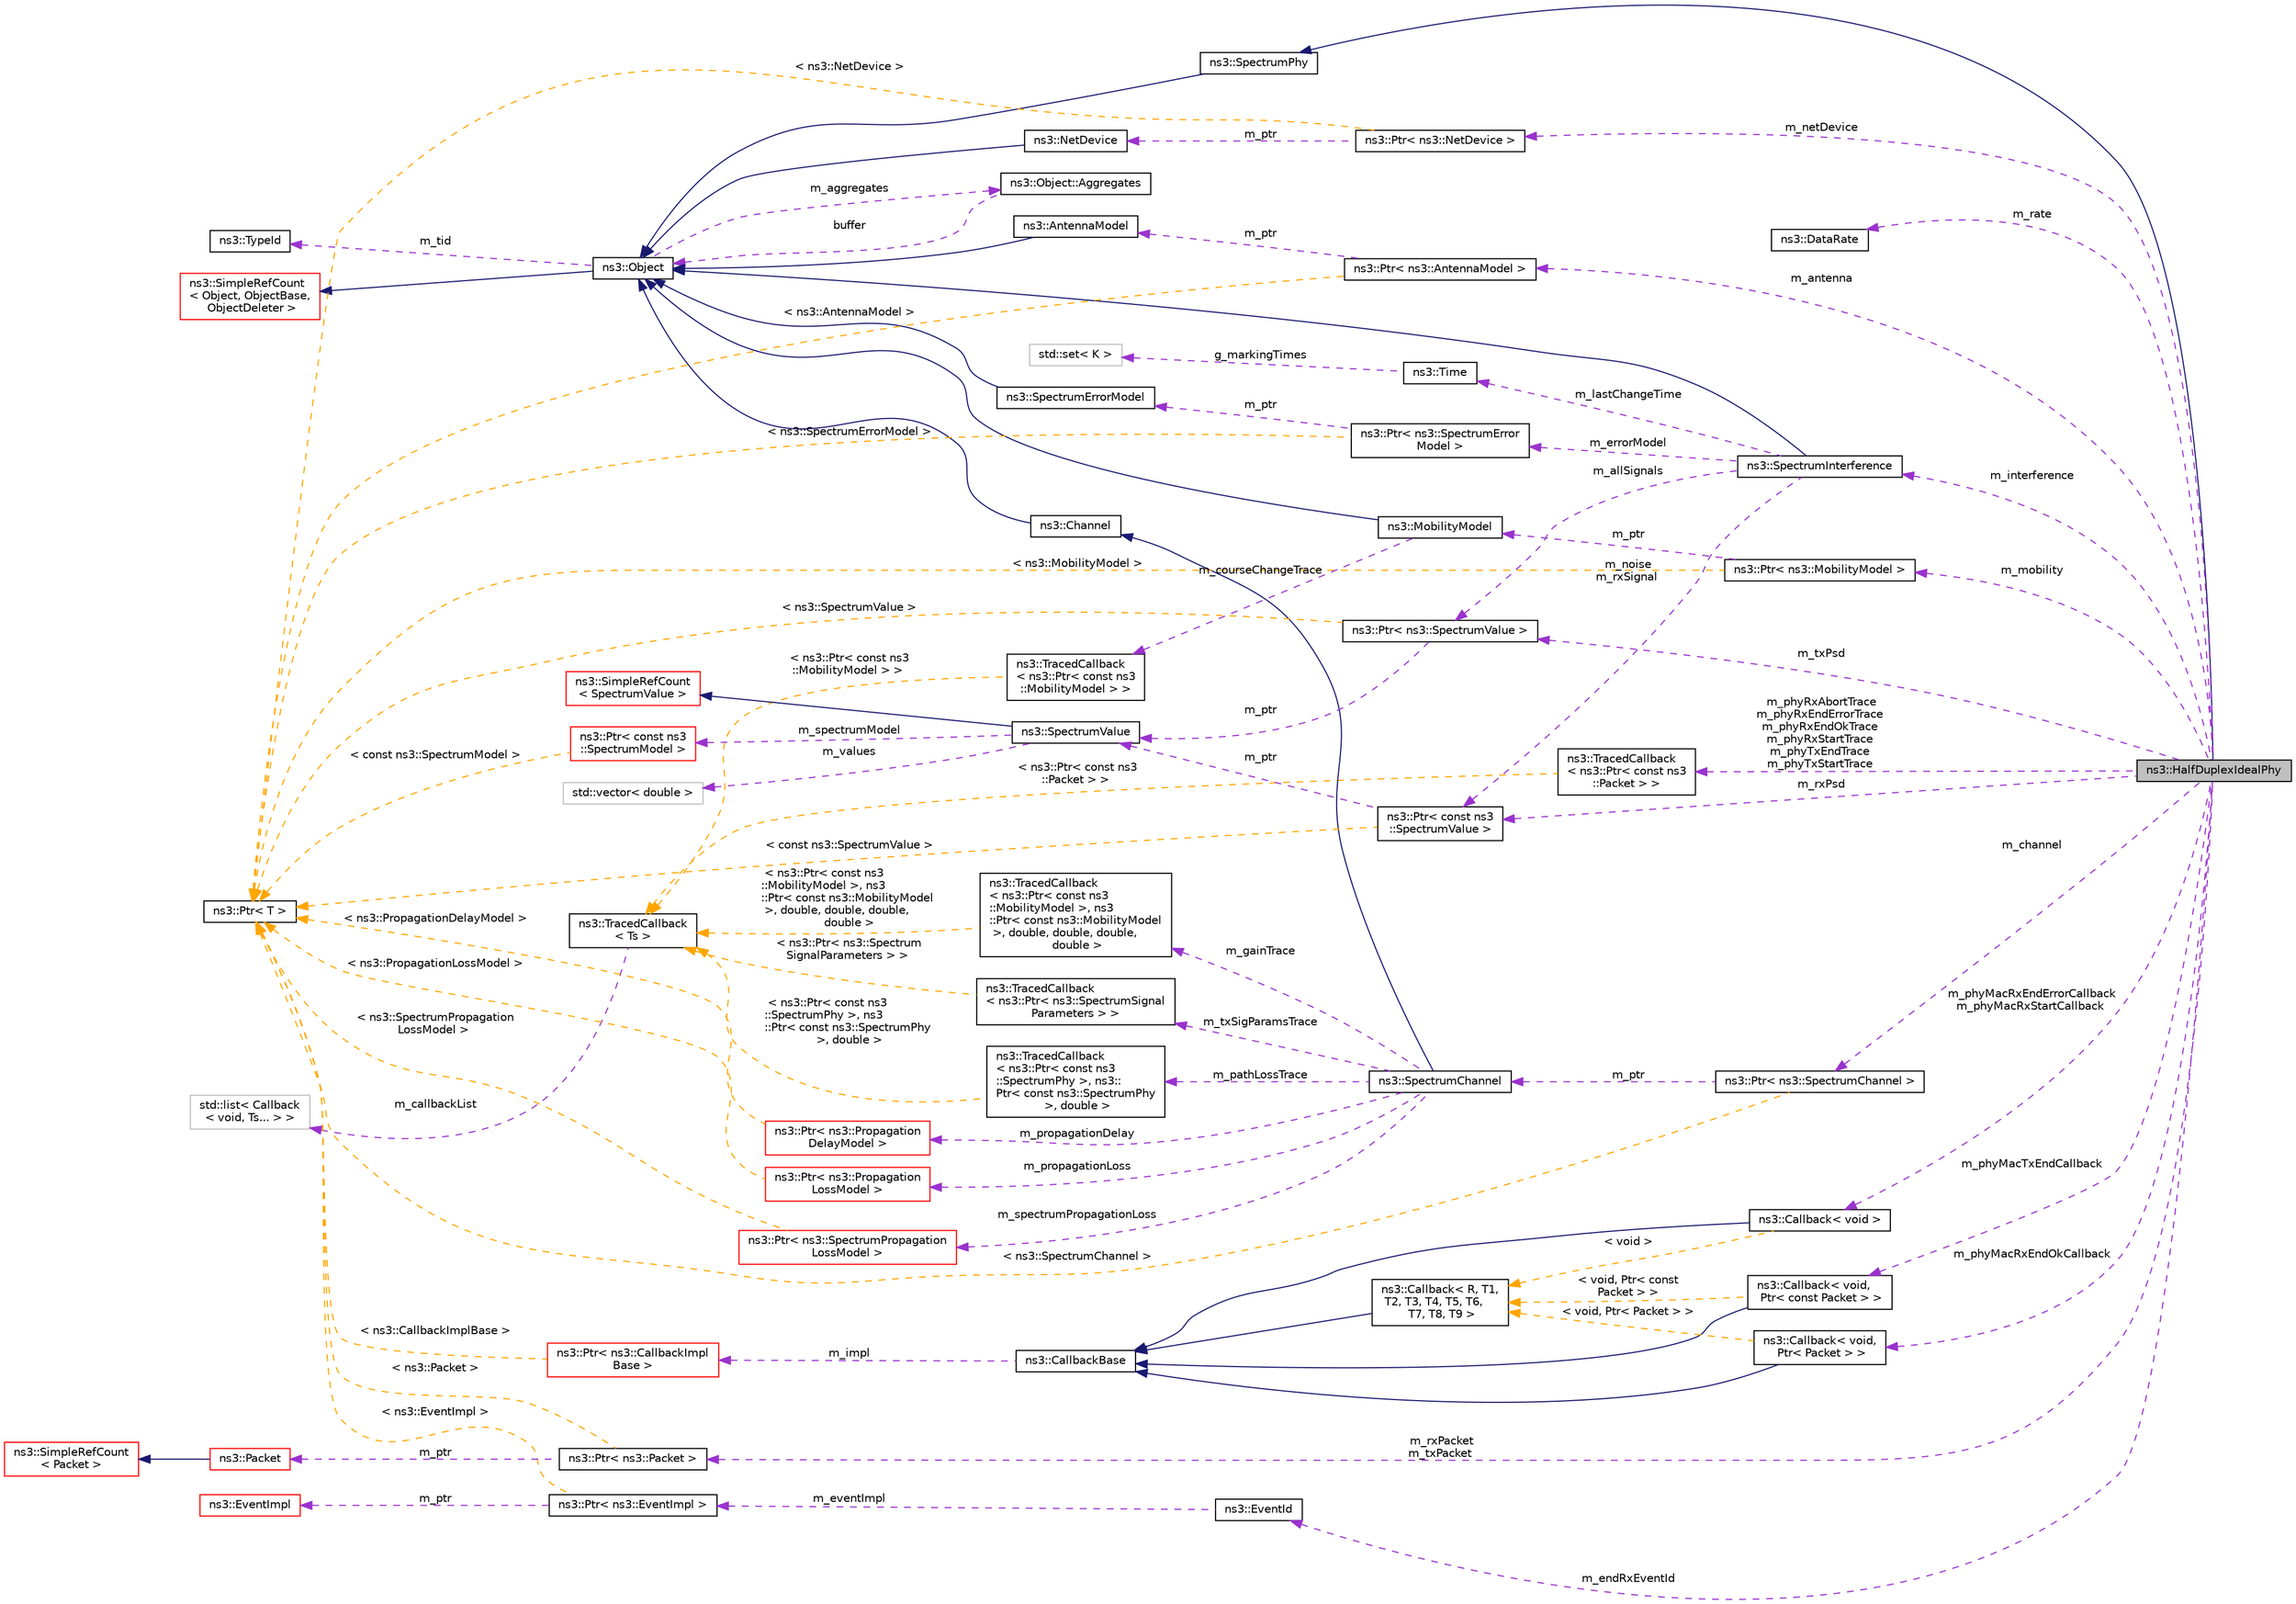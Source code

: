 digraph "ns3::HalfDuplexIdealPhy"
{
 // LATEX_PDF_SIZE
  edge [fontname="Helvetica",fontsize="10",labelfontname="Helvetica",labelfontsize="10"];
  node [fontname="Helvetica",fontsize="10",shape=record];
  rankdir="LR";
  Node1 [label="ns3::HalfDuplexIdealPhy",height=0.2,width=0.4,color="black", fillcolor="grey75", style="filled", fontcolor="black",tooltip="This PHY layer implementation realizes an ideal OFDM PHY which transmits half-duplex (i...."];
  Node2 -> Node1 [dir="back",color="midnightblue",fontsize="10",style="solid",fontname="Helvetica"];
  Node2 [label="ns3::SpectrumPhy",height=0.2,width=0.4,color="black", fillcolor="white", style="filled",URL="$classns3_1_1_spectrum_phy.html",tooltip="Abstract base class for Spectrum-aware PHY layers."];
  Node3 -> Node2 [dir="back",color="midnightblue",fontsize="10",style="solid",fontname="Helvetica"];
  Node3 [label="ns3::Object",height=0.2,width=0.4,color="black", fillcolor="white", style="filled",URL="$classns3_1_1_object.html",tooltip="A base class which provides memory management and object aggregation."];
  Node4 -> Node3 [dir="back",color="midnightblue",fontsize="10",style="solid",fontname="Helvetica"];
  Node4 [label="ns3::SimpleRefCount\l\< Object, ObjectBase,\l ObjectDeleter \>",height=0.2,width=0.4,color="red", fillcolor="white", style="filled",URL="$classns3_1_1_simple_ref_count.html",tooltip=" "];
  Node8 -> Node3 [dir="back",color="darkorchid3",fontsize="10",style="dashed",label=" m_tid" ,fontname="Helvetica"];
  Node8 [label="ns3::TypeId",height=0.2,width=0.4,color="black", fillcolor="white", style="filled",URL="$classns3_1_1_type_id.html",tooltip="a unique identifier for an interface."];
  Node9 -> Node3 [dir="back",color="darkorchid3",fontsize="10",style="dashed",label=" m_aggregates" ,fontname="Helvetica"];
  Node9 [label="ns3::Object::Aggregates",height=0.2,width=0.4,color="black", fillcolor="white", style="filled",URL="$structns3_1_1_object_1_1_aggregates.html",tooltip="The list of Objects aggregated to this one."];
  Node3 -> Node9 [dir="back",color="darkorchid3",fontsize="10",style="dashed",label=" buffer" ,fontname="Helvetica"];
  Node10 -> Node1 [dir="back",color="darkorchid3",fontsize="10",style="dashed",label=" m_phyRxAbortTrace\nm_phyRxEndErrorTrace\nm_phyRxEndOkTrace\nm_phyRxStartTrace\nm_phyTxEndTrace\nm_phyTxStartTrace" ,fontname="Helvetica"];
  Node10 [label="ns3::TracedCallback\l\< ns3::Ptr\< const ns3\l::Packet \> \>",height=0.2,width=0.4,color="black", fillcolor="white", style="filled",URL="$classns3_1_1_traced_callback.html",tooltip=" "];
  Node11 -> Node10 [dir="back",color="orange",fontsize="10",style="dashed",label=" \< ns3::Ptr\< const ns3\l::Packet \> \>" ,fontname="Helvetica"];
  Node11 [label="ns3::TracedCallback\l\< Ts \>",height=0.2,width=0.4,color="black", fillcolor="white", style="filled",URL="$classns3_1_1_traced_callback.html",tooltip="Forward calls to a chain of Callback."];
  Node12 -> Node11 [dir="back",color="darkorchid3",fontsize="10",style="dashed",label=" m_callbackList" ,fontname="Helvetica"];
  Node12 [label="std::list\< Callback\l\< void, Ts... \> \>",height=0.2,width=0.4,color="grey75", fillcolor="white", style="filled",tooltip=" "];
  Node22 -> Node1 [dir="back",color="darkorchid3",fontsize="10",style="dashed",label=" m_rate" ,fontname="Helvetica"];
  Node22 [label="ns3::DataRate",height=0.2,width=0.4,color="black", fillcolor="white", style="filled",URL="$classns3_1_1_data_rate.html",tooltip="Class for representing data rates."];
  Node23 -> Node1 [dir="back",color="darkorchid3",fontsize="10",style="dashed",label=" m_channel" ,fontname="Helvetica"];
  Node23 [label="ns3::Ptr\< ns3::SpectrumChannel \>",height=0.2,width=0.4,color="black", fillcolor="white", style="filled",URL="$classns3_1_1_ptr.html",tooltip=" "];
  Node24 -> Node23 [dir="back",color="darkorchid3",fontsize="10",style="dashed",label=" m_ptr" ,fontname="Helvetica"];
  Node24 [label="ns3::SpectrumChannel",height=0.2,width=0.4,color="black", fillcolor="white", style="filled",URL="$classns3_1_1_spectrum_channel.html",tooltip="Defines the interface for spectrum-aware channel implementations."];
  Node25 -> Node24 [dir="back",color="midnightblue",fontsize="10",style="solid",fontname="Helvetica"];
  Node25 [label="ns3::Channel",height=0.2,width=0.4,color="black", fillcolor="white", style="filled",URL="$classns3_1_1_channel.html",tooltip="Abstract Channel Base Class."];
  Node3 -> Node25 [dir="back",color="midnightblue",fontsize="10",style="solid",fontname="Helvetica"];
  Node26 -> Node24 [dir="back",color="darkorchid3",fontsize="10",style="dashed",label=" m_spectrumPropagationLoss" ,fontname="Helvetica"];
  Node26 [label="ns3::Ptr\< ns3::SpectrumPropagation\lLossModel \>",height=0.2,width=0.4,color="red", fillcolor="white", style="filled",URL="$classns3_1_1_ptr.html",tooltip=" "];
  Node18 -> Node26 [dir="back",color="orange",fontsize="10",style="dashed",label=" \< ns3::SpectrumPropagation\lLossModel \>" ,fontname="Helvetica"];
  Node18 [label="ns3::Ptr\< T \>",height=0.2,width=0.4,color="black", fillcolor="white", style="filled",URL="$classns3_1_1_ptr.html",tooltip="Smart pointer class similar to boost::intrusive_ptr."];
  Node28 -> Node24 [dir="back",color="darkorchid3",fontsize="10",style="dashed",label=" m_pathLossTrace" ,fontname="Helvetica"];
  Node28 [label="ns3::TracedCallback\l\< ns3::Ptr\< const ns3\l::SpectrumPhy \>, ns3::\lPtr\< const ns3::SpectrumPhy\l \>, double \>",height=0.2,width=0.4,color="black", fillcolor="white", style="filled",URL="$classns3_1_1_traced_callback.html",tooltip=" "];
  Node11 -> Node28 [dir="back",color="orange",fontsize="10",style="dashed",label=" \< ns3::Ptr\< const ns3\l::SpectrumPhy \>, ns3\l::Ptr\< const ns3::SpectrumPhy\l \>, double \>" ,fontname="Helvetica"];
  Node29 -> Node24 [dir="back",color="darkorchid3",fontsize="10",style="dashed",label=" m_propagationDelay" ,fontname="Helvetica"];
  Node29 [label="ns3::Ptr\< ns3::Propagation\lDelayModel \>",height=0.2,width=0.4,color="red", fillcolor="white", style="filled",URL="$classns3_1_1_ptr.html",tooltip=" "];
  Node18 -> Node29 [dir="back",color="orange",fontsize="10",style="dashed",label=" \< ns3::PropagationDelayModel \>" ,fontname="Helvetica"];
  Node31 -> Node24 [dir="back",color="darkorchid3",fontsize="10",style="dashed",label=" m_propagationLoss" ,fontname="Helvetica"];
  Node31 [label="ns3::Ptr\< ns3::Propagation\lLossModel \>",height=0.2,width=0.4,color="red", fillcolor="white", style="filled",URL="$classns3_1_1_ptr.html",tooltip=" "];
  Node18 -> Node31 [dir="back",color="orange",fontsize="10",style="dashed",label=" \< ns3::PropagationLossModel \>" ,fontname="Helvetica"];
  Node33 -> Node24 [dir="back",color="darkorchid3",fontsize="10",style="dashed",label=" m_gainTrace" ,fontname="Helvetica"];
  Node33 [label="ns3::TracedCallback\l\< ns3::Ptr\< const ns3\l::MobilityModel \>, ns3\l::Ptr\< const ns3::MobilityModel\l \>, double, double, double,\l double \>",height=0.2,width=0.4,color="black", fillcolor="white", style="filled",URL="$classns3_1_1_traced_callback.html",tooltip=" "];
  Node11 -> Node33 [dir="back",color="orange",fontsize="10",style="dashed",label=" \< ns3::Ptr\< const ns3\l::MobilityModel \>, ns3\l::Ptr\< const ns3::MobilityModel\l \>, double, double, double,\l double \>" ,fontname="Helvetica"];
  Node34 -> Node24 [dir="back",color="darkorchid3",fontsize="10",style="dashed",label=" m_txSigParamsTrace" ,fontname="Helvetica"];
  Node34 [label="ns3::TracedCallback\l\< ns3::Ptr\< ns3::SpectrumSignal\lParameters \> \>",height=0.2,width=0.4,color="black", fillcolor="white", style="filled",URL="$classns3_1_1_traced_callback.html",tooltip=" "];
  Node11 -> Node34 [dir="back",color="orange",fontsize="10",style="dashed",label=" \< ns3::Ptr\< ns3::Spectrum\lSignalParameters \> \>" ,fontname="Helvetica"];
  Node18 -> Node23 [dir="back",color="orange",fontsize="10",style="dashed",label=" \< ns3::SpectrumChannel \>" ,fontname="Helvetica"];
  Node35 -> Node1 [dir="back",color="darkorchid3",fontsize="10",style="dashed",label=" m_mobility" ,fontname="Helvetica"];
  Node35 [label="ns3::Ptr\< ns3::MobilityModel \>",height=0.2,width=0.4,color="black", fillcolor="white", style="filled",URL="$classns3_1_1_ptr.html",tooltip=" "];
  Node36 -> Node35 [dir="back",color="darkorchid3",fontsize="10",style="dashed",label=" m_ptr" ,fontname="Helvetica"];
  Node36 [label="ns3::MobilityModel",height=0.2,width=0.4,color="black", fillcolor="white", style="filled",URL="$classns3_1_1_mobility_model.html",tooltip="Keep track of the current position and velocity of an object."];
  Node3 -> Node36 [dir="back",color="midnightblue",fontsize="10",style="solid",fontname="Helvetica"];
  Node37 -> Node36 [dir="back",color="darkorchid3",fontsize="10",style="dashed",label=" m_courseChangeTrace" ,fontname="Helvetica"];
  Node37 [label="ns3::TracedCallback\l\< ns3::Ptr\< const ns3\l::MobilityModel \> \>",height=0.2,width=0.4,color="black", fillcolor="white", style="filled",URL="$classns3_1_1_traced_callback.html",tooltip=" "];
  Node11 -> Node37 [dir="back",color="orange",fontsize="10",style="dashed",label=" \< ns3::Ptr\< const ns3\l::MobilityModel \> \>" ,fontname="Helvetica"];
  Node18 -> Node35 [dir="back",color="orange",fontsize="10",style="dashed",label=" \< ns3::MobilityModel \>" ,fontname="Helvetica"];
  Node38 -> Node1 [dir="back",color="darkorchid3",fontsize="10",style="dashed",label=" m_antenna" ,fontname="Helvetica"];
  Node38 [label="ns3::Ptr\< ns3::AntennaModel \>",height=0.2,width=0.4,color="black", fillcolor="white", style="filled",URL="$classns3_1_1_ptr.html",tooltip=" "];
  Node39 -> Node38 [dir="back",color="darkorchid3",fontsize="10",style="dashed",label=" m_ptr" ,fontname="Helvetica"];
  Node39 [label="ns3::AntennaModel",height=0.2,width=0.4,color="black", fillcolor="white", style="filled",URL="$classns3_1_1_antenna_model.html",tooltip="interface for antenna radiation pattern models"];
  Node3 -> Node39 [dir="back",color="midnightblue",fontsize="10",style="solid",fontname="Helvetica"];
  Node18 -> Node38 [dir="back",color="orange",fontsize="10",style="dashed",label=" \< ns3::AntennaModel \>" ,fontname="Helvetica"];
  Node40 -> Node1 [dir="back",color="darkorchid3",fontsize="10",style="dashed",label=" m_endRxEventId" ,fontname="Helvetica"];
  Node40 [label="ns3::EventId",height=0.2,width=0.4,color="black", fillcolor="white", style="filled",URL="$classns3_1_1_event_id.html",tooltip="An identifier for simulation events."];
  Node41 -> Node40 [dir="back",color="darkorchid3",fontsize="10",style="dashed",label=" m_eventImpl" ,fontname="Helvetica"];
  Node41 [label="ns3::Ptr\< ns3::EventImpl \>",height=0.2,width=0.4,color="black", fillcolor="white", style="filled",URL="$classns3_1_1_ptr.html",tooltip=" "];
  Node42 -> Node41 [dir="back",color="darkorchid3",fontsize="10",style="dashed",label=" m_ptr" ,fontname="Helvetica"];
  Node42 [label="ns3::EventImpl",height=0.2,width=0.4,color="red", fillcolor="white", style="filled",URL="$classns3_1_1_event_impl.html",tooltip="A simulation event."];
  Node18 -> Node41 [dir="back",color="orange",fontsize="10",style="dashed",label=" \< ns3::EventImpl \>" ,fontname="Helvetica"];
  Node44 -> Node1 [dir="back",color="darkorchid3",fontsize="10",style="dashed",label=" m_interference" ,fontname="Helvetica"];
  Node44 [label="ns3::SpectrumInterference",height=0.2,width=0.4,color="black", fillcolor="white", style="filled",URL="$classns3_1_1_spectrum_interference.html",tooltip="This class implements a gaussian interference model, i.e., all incoming signals are added to the tota..."];
  Node3 -> Node44 [dir="back",color="midnightblue",fontsize="10",style="solid",fontname="Helvetica"];
  Node45 -> Node44 [dir="back",color="darkorchid3",fontsize="10",style="dashed",label=" m_lastChangeTime" ,fontname="Helvetica"];
  Node45 [label="ns3::Time",height=0.2,width=0.4,color="black", fillcolor="white", style="filled",URL="$classns3_1_1_time.html",tooltip="Simulation virtual time values and global simulation resolution."];
  Node46 -> Node45 [dir="back",color="darkorchid3",fontsize="10",style="dashed",label=" g_markingTimes" ,fontname="Helvetica"];
  Node46 [label="std::set\< K \>",height=0.2,width=0.4,color="grey75", fillcolor="white", style="filled",tooltip=" "];
  Node48 -> Node44 [dir="back",color="darkorchid3",fontsize="10",style="dashed",label=" m_noise\nm_rxSignal" ,fontname="Helvetica"];
  Node48 [label="ns3::Ptr\< const ns3\l::SpectrumValue \>",height=0.2,width=0.4,color="black", fillcolor="white", style="filled",URL="$classns3_1_1_ptr.html",tooltip=" "];
  Node49 -> Node48 [dir="back",color="darkorchid3",fontsize="10",style="dashed",label=" m_ptr" ,fontname="Helvetica"];
  Node49 [label="ns3::SpectrumValue",height=0.2,width=0.4,color="black", fillcolor="white", style="filled",URL="$classns3_1_1_spectrum_value.html",tooltip="Set of values corresponding to a given SpectrumModel."];
  Node50 -> Node49 [dir="back",color="midnightblue",fontsize="10",style="solid",fontname="Helvetica"];
  Node50 [label="ns3::SimpleRefCount\l\< SpectrumValue \>",height=0.2,width=0.4,color="red", fillcolor="white", style="filled",URL="$classns3_1_1_simple_ref_count.html",tooltip=" "];
  Node51 -> Node49 [dir="back",color="darkorchid3",fontsize="10",style="dashed",label=" m_spectrumModel" ,fontname="Helvetica"];
  Node51 [label="ns3::Ptr\< const ns3\l::SpectrumModel \>",height=0.2,width=0.4,color="red", fillcolor="white", style="filled",URL="$classns3_1_1_ptr.html",tooltip=" "];
  Node18 -> Node51 [dir="back",color="orange",fontsize="10",style="dashed",label=" \< const ns3::SpectrumModel \>" ,fontname="Helvetica"];
  Node57 -> Node49 [dir="back",color="darkorchid3",fontsize="10",style="dashed",label=" m_values" ,fontname="Helvetica"];
  Node57 [label="std::vector\< double \>",height=0.2,width=0.4,color="grey75", fillcolor="white", style="filled",tooltip=" "];
  Node18 -> Node48 [dir="back",color="orange",fontsize="10",style="dashed",label=" \< const ns3::SpectrumValue \>" ,fontname="Helvetica"];
  Node58 -> Node44 [dir="back",color="darkorchid3",fontsize="10",style="dashed",label=" m_allSignals" ,fontname="Helvetica"];
  Node58 [label="ns3::Ptr\< ns3::SpectrumValue \>",height=0.2,width=0.4,color="black", fillcolor="white", style="filled",URL="$classns3_1_1_ptr.html",tooltip=" "];
  Node49 -> Node58 [dir="back",color="darkorchid3",fontsize="10",style="dashed",label=" m_ptr" ,fontname="Helvetica"];
  Node18 -> Node58 [dir="back",color="orange",fontsize="10",style="dashed",label=" \< ns3::SpectrumValue \>" ,fontname="Helvetica"];
  Node59 -> Node44 [dir="back",color="darkorchid3",fontsize="10",style="dashed",label=" m_errorModel" ,fontname="Helvetica"];
  Node59 [label="ns3::Ptr\< ns3::SpectrumError\lModel \>",height=0.2,width=0.4,color="black", fillcolor="white", style="filled",URL="$classns3_1_1_ptr.html",tooltip=" "];
  Node60 -> Node59 [dir="back",color="darkorchid3",fontsize="10",style="dashed",label=" m_ptr" ,fontname="Helvetica"];
  Node60 [label="ns3::SpectrumErrorModel",height=0.2,width=0.4,color="black", fillcolor="white", style="filled",URL="$classns3_1_1_spectrum_error_model.html",tooltip="Introspection did not find any typical Config paths."];
  Node3 -> Node60 [dir="back",color="midnightblue",fontsize="10",style="solid",fontname="Helvetica"];
  Node18 -> Node59 [dir="back",color="orange",fontsize="10",style="dashed",label=" \< ns3::SpectrumErrorModel \>" ,fontname="Helvetica"];
  Node61 -> Node1 [dir="back",color="darkorchid3",fontsize="10",style="dashed",label=" m_netDevice" ,fontname="Helvetica"];
  Node61 [label="ns3::Ptr\< ns3::NetDevice \>",height=0.2,width=0.4,color="black", fillcolor="white", style="filled",URL="$classns3_1_1_ptr.html",tooltip=" "];
  Node62 -> Node61 [dir="back",color="darkorchid3",fontsize="10",style="dashed",label=" m_ptr" ,fontname="Helvetica"];
  Node62 [label="ns3::NetDevice",height=0.2,width=0.4,color="black", fillcolor="white", style="filled",URL="$classns3_1_1_net_device.html",tooltip="Network layer to device interface."];
  Node3 -> Node62 [dir="back",color="midnightblue",fontsize="10",style="solid",fontname="Helvetica"];
  Node18 -> Node61 [dir="back",color="orange",fontsize="10",style="dashed",label=" \< ns3::NetDevice \>" ,fontname="Helvetica"];
  Node48 -> Node1 [dir="back",color="darkorchid3",fontsize="10",style="dashed",label=" m_rxPsd" ,fontname="Helvetica"];
  Node63 -> Node1 [dir="back",color="darkorchid3",fontsize="10",style="dashed",label=" m_phyMacRxEndErrorCallback\nm_phyMacRxStartCallback" ,fontname="Helvetica"];
  Node63 [label="ns3::Callback\< void \>",height=0.2,width=0.4,color="black", fillcolor="white", style="filled",URL="$classns3_1_1_callback.html",tooltip=" "];
  Node14 -> Node63 [dir="back",color="midnightblue",fontsize="10",style="solid",fontname="Helvetica"];
  Node14 [label="ns3::CallbackBase",height=0.2,width=0.4,color="black", fillcolor="white", style="filled",URL="$classns3_1_1_callback_base.html",tooltip="Base class for Callback class."];
  Node15 -> Node14 [dir="back",color="darkorchid3",fontsize="10",style="dashed",label=" m_impl" ,fontname="Helvetica"];
  Node15 [label="ns3::Ptr\< ns3::CallbackImpl\lBase \>",height=0.2,width=0.4,color="red", fillcolor="white", style="filled",URL="$classns3_1_1_ptr.html",tooltip=" "];
  Node18 -> Node15 [dir="back",color="orange",fontsize="10",style="dashed",label=" \< ns3::CallbackImplBase \>" ,fontname="Helvetica"];
  Node19 -> Node63 [dir="back",color="orange",fontsize="10",style="dashed",label=" \< void \>" ,fontname="Helvetica"];
  Node19 [label="ns3::Callback\< R, T1,\l T2, T3, T4, T5, T6,\l T7, T8, T9 \>",height=0.2,width=0.4,color="black", fillcolor="white", style="filled",URL="$classns3_1_1_callback.html",tooltip="Callback template class."];
  Node14 -> Node19 [dir="back",color="midnightblue",fontsize="10",style="solid",fontname="Helvetica"];
  Node64 -> Node1 [dir="back",color="darkorchid3",fontsize="10",style="dashed",label=" m_rxPacket\nm_txPacket" ,fontname="Helvetica"];
  Node64 [label="ns3::Ptr\< ns3::Packet \>",height=0.2,width=0.4,color="black", fillcolor="white", style="filled",URL="$classns3_1_1_ptr.html",tooltip=" "];
  Node65 -> Node64 [dir="back",color="darkorchid3",fontsize="10",style="dashed",label=" m_ptr" ,fontname="Helvetica"];
  Node65 [label="ns3::Packet",height=0.2,width=0.4,color="red", fillcolor="white", style="filled",URL="$classns3_1_1_packet.html",tooltip="network packets"];
  Node66 -> Node65 [dir="back",color="midnightblue",fontsize="10",style="solid",fontname="Helvetica"];
  Node66 [label="ns3::SimpleRefCount\l\< Packet \>",height=0.2,width=0.4,color="red", fillcolor="white", style="filled",URL="$classns3_1_1_simple_ref_count.html",tooltip=" "];
  Node18 -> Node64 [dir="back",color="orange",fontsize="10",style="dashed",label=" \< ns3::Packet \>" ,fontname="Helvetica"];
  Node58 -> Node1 [dir="back",color="darkorchid3",fontsize="10",style="dashed",label=" m_txPsd" ,fontname="Helvetica"];
  Node81 -> Node1 [dir="back",color="darkorchid3",fontsize="10",style="dashed",label=" m_phyMacTxEndCallback" ,fontname="Helvetica"];
  Node81 [label="ns3::Callback\< void,\l Ptr\< const Packet \> \>",height=0.2,width=0.4,color="black", fillcolor="white", style="filled",URL="$classns3_1_1_callback.html",tooltip=" "];
  Node14 -> Node81 [dir="back",color="midnightblue",fontsize="10",style="solid",fontname="Helvetica"];
  Node19 -> Node81 [dir="back",color="orange",fontsize="10",style="dashed",label=" \< void, Ptr\< const\l Packet \> \>" ,fontname="Helvetica"];
  Node82 -> Node1 [dir="back",color="darkorchid3",fontsize="10",style="dashed",label=" m_phyMacRxEndOkCallback" ,fontname="Helvetica"];
  Node82 [label="ns3::Callback\< void,\l Ptr\< Packet \> \>",height=0.2,width=0.4,color="black", fillcolor="white", style="filled",URL="$classns3_1_1_callback.html",tooltip=" "];
  Node14 -> Node82 [dir="back",color="midnightblue",fontsize="10",style="solid",fontname="Helvetica"];
  Node19 -> Node82 [dir="back",color="orange",fontsize="10",style="dashed",label=" \< void, Ptr\< Packet \> \>" ,fontname="Helvetica"];
}
